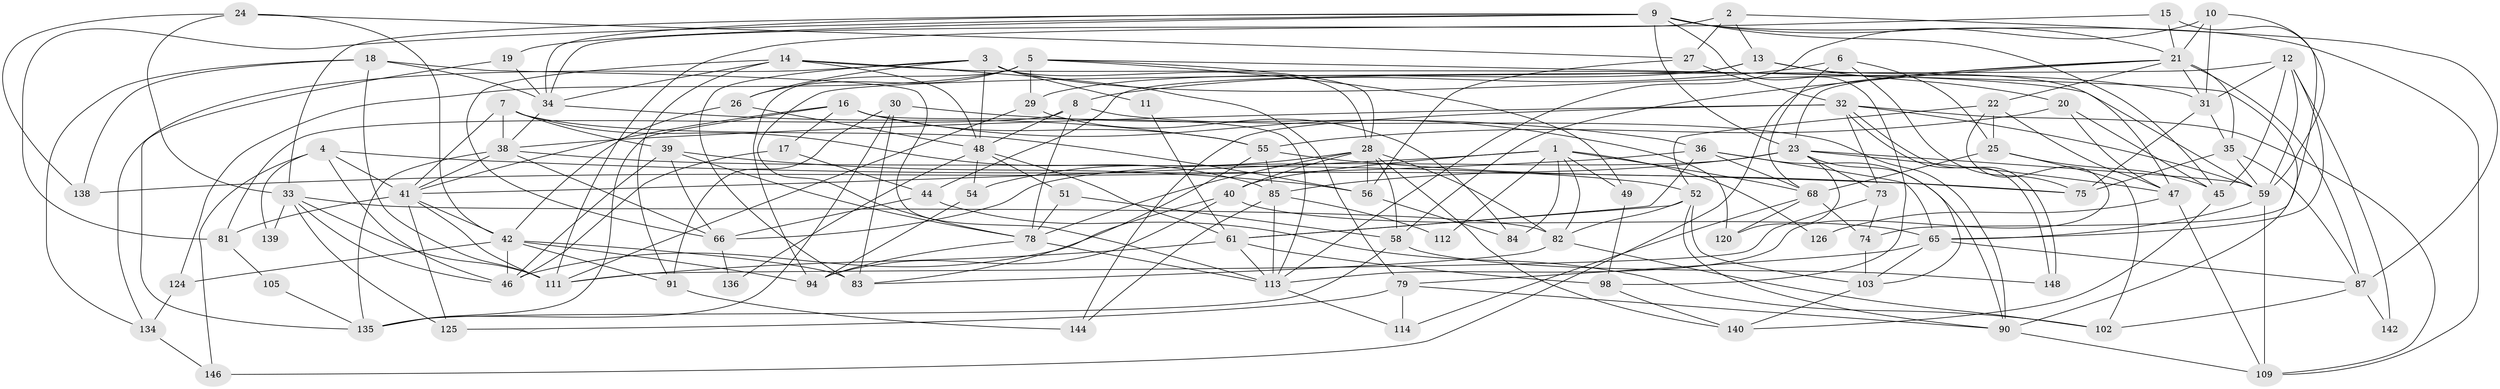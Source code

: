 // Generated by graph-tools (version 1.1) at 2025/52/02/27/25 19:52:05]
// undirected, 95 vertices, 240 edges
graph export_dot {
graph [start="1"]
  node [color=gray90,style=filled];
  1 [super="+118"];
  2 [super="+64"];
  3 [super="+57"];
  4;
  5 [super="+97"];
  6 [super="+53"];
  7 [super="+50"];
  8 [super="+147"];
  9 [super="+89"];
  10;
  11;
  12 [super="+63"];
  13 [super="+37"];
  14 [super="+133"];
  15 [super="+77"];
  16;
  17;
  18 [super="+117"];
  19;
  20;
  21 [super="+99"];
  22;
  23 [super="+72"];
  24;
  25 [super="+43"];
  26 [super="+67"];
  27;
  28 [super="+115"];
  29 [super="+106"];
  30;
  31 [super="+71"];
  32 [super="+104"];
  33 [super="+86"];
  34 [super="+143"];
  35 [super="+129"];
  36 [super="+62"];
  38 [super="+60"];
  39 [super="+107"];
  40;
  41 [super="+149"];
  42 [super="+137"];
  44 [super="+141"];
  45;
  46 [super="+123"];
  47 [super="+132"];
  48 [super="+69"];
  49;
  51;
  52 [super="+70"];
  54;
  55 [super="+100"];
  56 [super="+80"];
  58 [super="+93"];
  59 [super="+116"];
  61 [super="+92"];
  65 [super="+76"];
  66;
  68 [super="+128"];
  73;
  74;
  75 [super="+95"];
  78 [super="+88"];
  79 [super="+108"];
  81;
  82 [super="+110"];
  83 [super="+121"];
  84;
  85 [super="+96"];
  87 [super="+131"];
  90;
  91 [super="+101"];
  94 [super="+127"];
  98;
  102;
  103 [super="+130"];
  105;
  109;
  111 [super="+122"];
  112;
  113 [super="+119"];
  114;
  120;
  124;
  125;
  126;
  134;
  135 [super="+145"];
  136;
  138;
  139;
  140;
  142;
  144;
  146;
  148;
  1 -- 82;
  1 -- 112;
  1 -- 49;
  1 -- 68;
  1 -- 84;
  1 -- 40;
  1 -- 41;
  1 -- 126;
  2 -- 34;
  2 -- 27;
  2 -- 87;
  2 -- 13;
  3 -- 48;
  3 -- 11;
  3 -- 26;
  3 -- 134;
  3 -- 28;
  3 -- 83;
  3 -- 31;
  4 -- 139;
  4 -- 146;
  4 -- 46;
  4 -- 75;
  4 -- 41;
  5 -- 90;
  5 -- 124;
  5 -- 49;
  5 -- 28;
  5 -- 29;
  5 -- 94;
  5 -- 26;
  6 -- 75;
  6 -- 8;
  6 -- 68;
  6 -- 25;
  7 -- 38;
  7 -- 56;
  7 -- 41;
  7 -- 39;
  7 -- 85;
  8 -- 81;
  8 -- 78;
  8 -- 90;
  8 -- 48;
  9 -- 45;
  9 -- 19;
  9 -- 81;
  9 -- 98;
  9 -- 33;
  9 -- 21;
  9 -- 109;
  9 -- 23;
  9 -- 34;
  10 -- 21;
  10 -- 31;
  10 -- 113;
  10 -- 59;
  11 -- 61;
  12 -- 65;
  12 -- 31 [weight=2];
  12 -- 142;
  12 -- 59;
  12 -- 45;
  12 -- 78;
  13 -- 20;
  13 -- 29;
  13 -- 44;
  13 -- 47;
  14 -- 79;
  14 -- 66;
  14 -- 91;
  14 -- 34;
  14 -- 59;
  14 -- 48;
  15 -- 74;
  15 -- 111;
  15 -- 21;
  16 -- 113;
  16 -- 17;
  16 -- 120;
  16 -- 135;
  16 -- 41;
  16 -- 55;
  17 -- 44;
  17 -- 46;
  18 -- 134;
  18 -- 113;
  18 -- 34;
  18 -- 138;
  18 -- 111;
  19 -- 34;
  19 -- 135;
  20 -- 47;
  20 -- 45;
  20 -- 55;
  21 -- 146;
  21 -- 22;
  21 -- 35;
  21 -- 87;
  21 -- 23;
  21 -- 58;
  21 -- 31;
  22 -- 52;
  22 -- 47;
  22 -- 113;
  22 -- 25;
  23 -- 85;
  23 -- 103;
  23 -- 59;
  23 -- 73;
  23 -- 66;
  23 -- 120;
  23 -- 47;
  24 -- 27;
  24 -- 138;
  24 -- 42;
  24 -- 33;
  25 -- 102;
  25 -- 68;
  25 -- 45;
  26 -- 42;
  26 -- 48;
  27 -- 56;
  27 -- 32;
  28 -- 40;
  28 -- 54;
  28 -- 82;
  28 -- 140;
  28 -- 58;
  28 -- 78;
  28 -- 56;
  29 -- 111;
  29 -- 84;
  30 -- 36;
  30 -- 135;
  30 -- 83;
  30 -- 91;
  31 -- 35;
  31 -- 75;
  32 -- 148;
  32 -- 148;
  32 -- 73;
  32 -- 109;
  32 -- 144;
  32 -- 38;
  32 -- 59;
  33 -- 82;
  33 -- 139;
  33 -- 125;
  33 -- 46;
  33 -- 111;
  34 -- 38;
  34 -- 55;
  35 -- 59;
  35 -- 87;
  35 -- 75;
  36 -- 90;
  36 -- 61;
  36 -- 65;
  36 -- 138;
  36 -- 68;
  38 -- 135;
  38 -- 52;
  38 -- 41;
  38 -- 66;
  39 -- 56;
  39 -- 66;
  39 -- 78;
  39 -- 46;
  40 -- 46;
  40 -- 65;
  40 -- 94;
  41 -- 81;
  41 -- 42;
  41 -- 111;
  41 -- 125;
  42 -- 94;
  42 -- 124;
  42 -- 83 [weight=2];
  42 -- 46;
  42 -- 91;
  44 -- 102;
  44 -- 66;
  45 -- 140;
  47 -- 109;
  47 -- 126;
  48 -- 51;
  48 -- 54;
  48 -- 136;
  48 -- 61;
  49 -- 98;
  51 -- 78;
  51 -- 58;
  52 -- 90;
  52 -- 82;
  52 -- 103;
  52 -- 61;
  54 -- 94;
  55 -- 75;
  55 -- 83;
  55 -- 85;
  56 -- 84;
  58 -- 148;
  58 -- 135;
  59 -- 109;
  59 -- 65;
  61 -- 98;
  61 -- 113;
  61 -- 111;
  65 -- 79;
  65 -- 87;
  65 -- 103;
  66 -- 136;
  68 -- 74;
  68 -- 114;
  68 -- 120;
  73 -- 74;
  73 -- 111;
  74 -- 103;
  78 -- 94;
  78 -- 113;
  79 -- 114;
  79 -- 90;
  79 -- 125;
  81 -- 105;
  82 -- 83;
  82 -- 102;
  85 -- 112;
  85 -- 113;
  85 -- 144;
  87 -- 102;
  87 -- 142;
  90 -- 109;
  91 -- 144;
  98 -- 140;
  103 -- 140;
  105 -- 135;
  113 -- 114;
  124 -- 134;
  134 -- 146;
}
